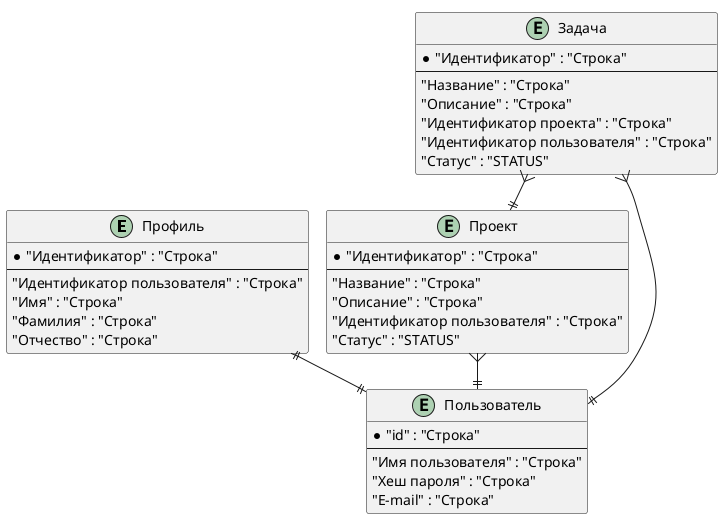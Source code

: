 @startuml 
'!pragma graphviz_dot jdot 
!pragma layout smetana 
entity "Профиль" as app_profile {
    *"Идентификатор" : "Строка"
---
    "Идентификатор пользователя" : "Строка"
    "Имя" : "Строка"
    "Фамилия" : "Строка"
    "Отчество" : "Строка"
}

entity "Проект" as app_project {
    *"Идентификатор" : "Строка"
---
    "Название" : "Строка"
    "Описание" : "Строка"
    "Идентификатор пользователя" : "Строка"
    "Статус" : "STATUS"
}

entity "Задача" as app_task {
    *"Идентификатор" : "Строка"
---
    "Название" : "Строка"
    "Описание" : "Строка"
    "Идентификатор проекта" : "Строка"
    "Идентификатор пользователя" : "Строка"
    "Статус" : "STATUS"
}

entity "Пользователь" as app_user {
    *"id" : "Строка"
---
    "Имя пользователя" : "Строка"
    "Хеш пароля" : "Строка"
    "E-mail" : "Строка"
}

"app_profile" ||--|| "app_user"
"app_project" }--|| "app_user"
"app_task" }--|| "app_project"
"app_task" }--|| "app_user"

@enduml
